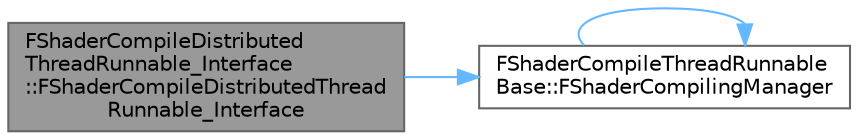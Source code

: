 digraph "FShaderCompileDistributedThreadRunnable_Interface::FShaderCompileDistributedThreadRunnable_Interface"
{
 // INTERACTIVE_SVG=YES
 // LATEX_PDF_SIZE
  bgcolor="transparent";
  edge [fontname=Helvetica,fontsize=10,labelfontname=Helvetica,labelfontsize=10];
  node [fontname=Helvetica,fontsize=10,shape=box,height=0.2,width=0.4];
  rankdir="LR";
  Node1 [id="Node000001",label="FShaderCompileDistributed\lThreadRunnable_Interface\l::FShaderCompileDistributedThread\lRunnable_Interface",height=0.2,width=0.4,color="gray40", fillcolor="grey60", style="filled", fontcolor="black",tooltip="Initialization constructor."];
  Node1 -> Node2 [id="edge1_Node000001_Node000002",color="steelblue1",style="solid",tooltip=" "];
  Node2 [id="Node000002",label="FShaderCompileThreadRunnable\lBase::FShaderCompilingManager",height=0.2,width=0.4,color="grey40", fillcolor="white", style="filled",URL="$de/db1/classFShaderCompileThreadRunnableBase.html#afce88a556e5ac7c2492a260875ba55de",tooltip=" "];
  Node2 -> Node2 [id="edge2_Node000002_Node000002",color="steelblue1",style="solid",tooltip=" "];
}
